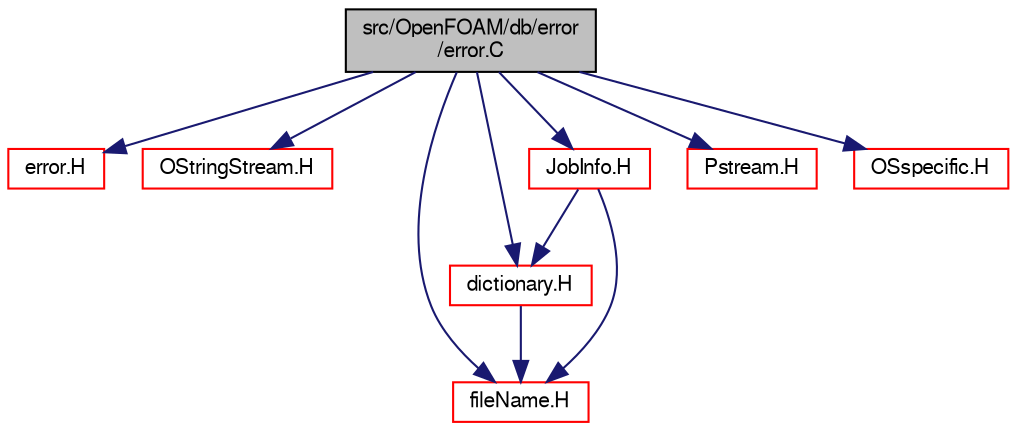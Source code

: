 digraph "src/OpenFOAM/db/error/error.C"
{
  bgcolor="transparent";
  edge [fontname="FreeSans",fontsize="10",labelfontname="FreeSans",labelfontsize="10"];
  node [fontname="FreeSans",fontsize="10",shape=record];
  Node0 [label="src/OpenFOAM/db/error\l/error.C",height=0.2,width=0.4,color="black", fillcolor="grey75", style="filled", fontcolor="black"];
  Node0 -> Node1 [color="midnightblue",fontsize="10",style="solid",fontname="FreeSans"];
  Node1 [label="error.H",height=0.2,width=0.4,color="red",URL="$a08924.html"];
  Node0 -> Node38 [color="midnightblue",fontsize="10",style="solid",fontname="FreeSans"];
  Node38 [label="OStringStream.H",height=0.2,width=0.4,color="red",URL="$a09212.html"];
  Node0 -> Node31 [color="midnightblue",fontsize="10",style="solid",fontname="FreeSans"];
  Node31 [label="fileName.H",height=0.2,width=0.4,color="red",URL="$a12584.html"];
  Node0 -> Node40 [color="midnightblue",fontsize="10",style="solid",fontname="FreeSans"];
  Node40 [label="dictionary.H",height=0.2,width=0.4,color="red",URL="$a08804.html"];
  Node40 -> Node31 [color="midnightblue",fontsize="10",style="solid",fontname="FreeSans"];
  Node0 -> Node74 [color="midnightblue",fontsize="10",style="solid",fontname="FreeSans"];
  Node74 [label="JobInfo.H",height=0.2,width=0.4,color="red",URL="$a10274.html"];
  Node74 -> Node40 [color="midnightblue",fontsize="10",style="solid",fontname="FreeSans"];
  Node74 -> Node31 [color="midnightblue",fontsize="10",style="solid",fontname="FreeSans"];
  Node0 -> Node78 [color="midnightblue",fontsize="10",style="solid",fontname="FreeSans"];
  Node78 [label="Pstream.H",height=0.2,width=0.4,color="red",URL="$a09134.html"];
  Node0 -> Node92 [color="midnightblue",fontsize="10",style="solid",fontname="FreeSans"];
  Node92 [label="OSspecific.H",height=0.2,width=0.4,color="red",URL="$a10370.html",tooltip="Functions used by OpenFOAM that are specific to POSIX compliant operating systems and need to be repl..."];
}

